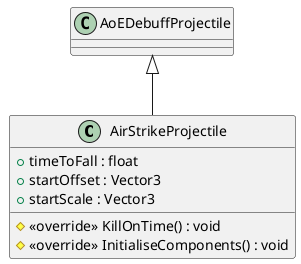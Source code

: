 @startuml
class AirStrikeProjectile {
    + timeToFall : float
    + startOffset : Vector3
    + startScale : Vector3
    # <<override>> KillOnTime() : void
    # <<override>> InitialiseComponents() : void
}
AoEDebuffProjectile <|-- AirStrikeProjectile
@enduml
